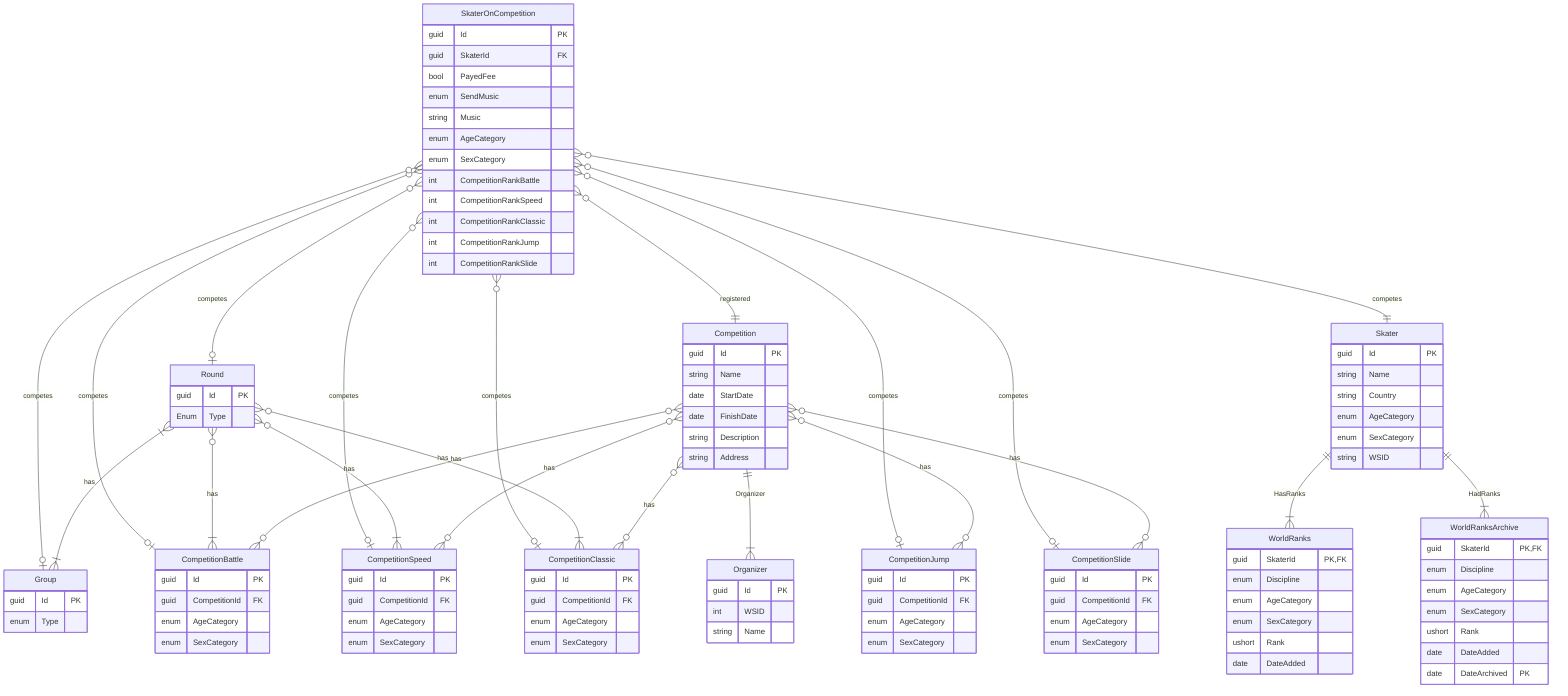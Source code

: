erDiagram
Competition{
    guid Id PK
    string Name 
    date StartDate 
    date FinishDate 
    string Description 
    string Address 
}

CompetitionBattle{
    guid Id PK
    guid CompetitionId FK
    enum AgeCategory   
    enum SexCategory  
}

CompetitionSpeed{
    guid Id PK
    guid CompetitionId FK
    enum AgeCategory   
    enum SexCategory  
}

CompetitionClassic{
    guid Id PK
    guid CompetitionId FK
    enum AgeCategory   
    enum SexCategory  
}

CompetitionJump{
    guid Id PK
    guid CompetitionId FK
    enum AgeCategory   
    enum SexCategory  
}

CompetitionSlide{
    guid Id PK
    guid CompetitionId FK
    enum AgeCategory   
    enum SexCategory  
}

SkaterOnCompetition{
    guid Id PK
    guid SkaterId FK
    bool PayedFee 
    enum SendMusic 
    string Music 
    enum AgeCategory 
    enum SexCategory 
    int CompetitionRankBattle 
    int CompetitionRankSpeed 
    int CompetitionRankClassic 
    int CompetitionRankJump 
    int CompetitionRankSlide 
}

WorldRanks{
    guid SkaterId PK, FK
    enum Discipline 
    enum AgeCategory   
    enum SexCategory   
    ushort Rank  
    date DateAdded
}

Skater{
    guid Id PK
    string Name 
    string Country 
    enum AgeCategory 
    enum SexCategory 
    string WSID 
}

Round {
    guid Id PK
    Enum Type 
}

Group{
    guid Id PK
    enum Type 
}

Organizer{    
    guid Id PK
    int WSID 
    string Name 
}

WorldRanksArchive{
    guid SkaterId PK, FK
    enum Discipline 
    enum AgeCategory   
    enum SexCategory   
    ushort Rank  
    date DateAdded
    date DateArchived PK
}

    Competition ||--|{ Organizer : Organizer
    Competition }o--o{ CompetitionBattle : has
    Round }o--|{ CompetitionBattle : has
    Round }|--|{ Group : has

    Competition }o--o{ CompetitionSpeed : has
    Round }o--|{ CompetitionSpeed : has

    Competition }o--o{ CompetitionClassic : has
    Round }o--|{ CompetitionClassic : has

    Competition }o--o{ CompetitionJump : has
    Competition }o--o{ CompetitionSlide : has

    SkaterOnCompetition }o--o| CompetitionBattle : competes
    SkaterOnCompetition }o--o| Group : competes

    SkaterOnCompetition }o--o| CompetitionSpeed : competes
    SkaterOnCompetition }o--o| Round : competes

    SkaterOnCompetition }o--o| CompetitionClassic : competes
    SkaterOnCompetition }o--o| CompetitionJump : competes
    SkaterOnCompetition }o--o| CompetitionSlide : competes

    SkaterOnCompetition }o--|| Competition : registered
    SkaterOnCompetition }o--|| Skater : competes
   
    Skater ||--|{ WorldRanks : HasRanks
    Skater ||--|{ WorldRanksArchive : HadRanks